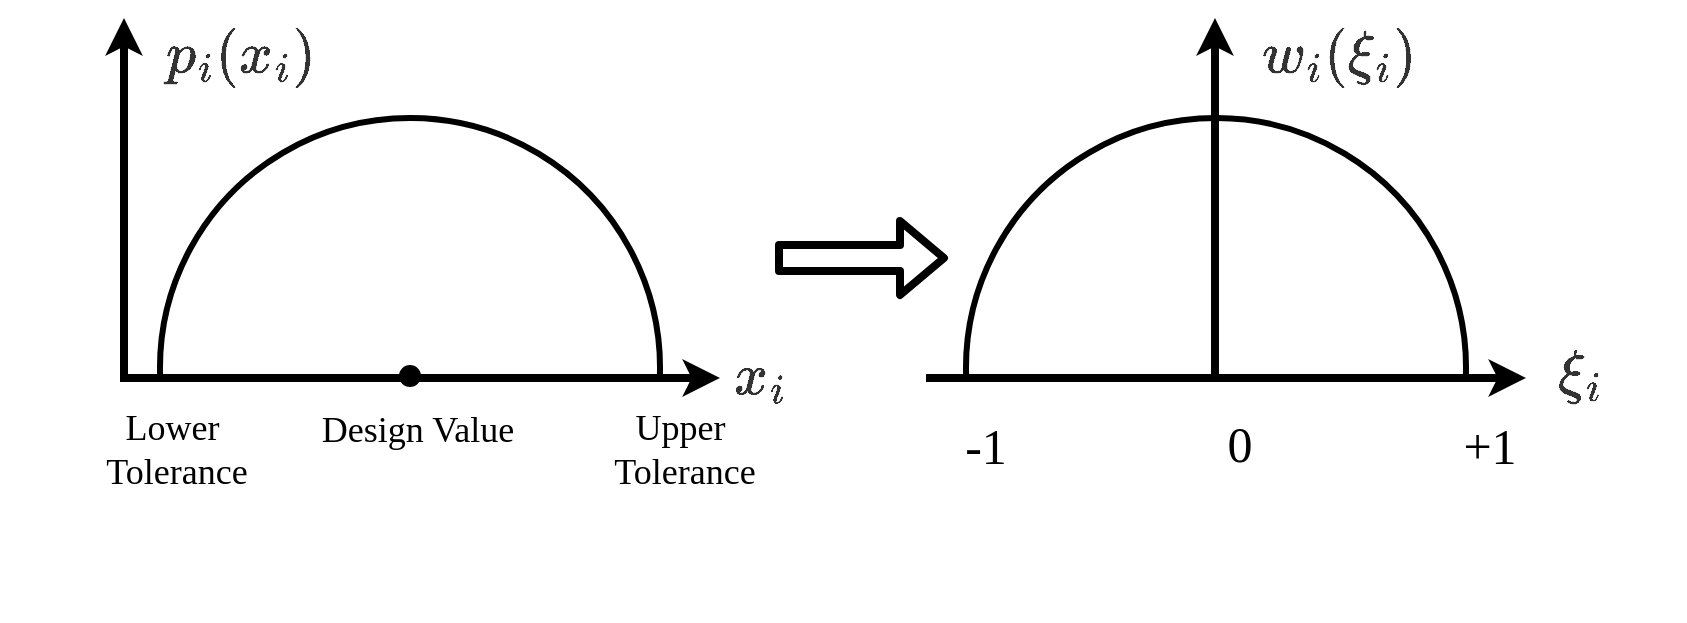<mxfile pages="1" version="11.2.8" type="github"><diagram id="w-33agAXzIRcbibJBy8W" name="第 1 页"><mxGraphModel dx="1851" dy="485" grid="1" gridSize="10" guides="1" tooltips="1" connect="1" arrows="1" fold="1" page="1" pageScale="1" pageWidth="827" pageHeight="1169" math="1" shadow="0"><root><mxCell id="0"/><mxCell id="1" parent="0"/><mxCell id="UOhnFoZq3l0INiv8OqN8-1" value="" style="endArrow=classic;html=1;strokeWidth=4;" parent="1" edge="1"><mxGeometry width="50" height="50" relative="1" as="geometry"><mxPoint x="10" y="320" as="sourcePoint"/><mxPoint x="310" y="320" as="targetPoint"/></mxGeometry></mxCell><mxCell id="UOhnFoZq3l0INiv8OqN8-2" value="" style="endArrow=classic;html=1;strokeWidth=4;" parent="1" edge="1"><mxGeometry width="50" height="50" relative="1" as="geometry"><mxPoint x="12" y="320" as="sourcePoint"/><mxPoint x="12" y="140" as="targetPoint"/></mxGeometry></mxCell><mxCell id="UOhnFoZq3l0INiv8OqN8-3" value="" style="verticalLabelPosition=bottom;verticalAlign=top;html=1;shape=mxgraph.basic.arc;startAngle=0.744;endAngle=0.257;strokeWidth=3;" parent="1" vertex="1"><mxGeometry x="30" y="190" width="250" height="250" as="geometry"/></mxCell><mxCell id="UOhnFoZq3l0INiv8OqN8-6" value="" style="endArrow=classic;html=1;strokeWidth=4;" parent="1" edge="1"><mxGeometry width="50" height="50" relative="1" as="geometry"><mxPoint x="413" y="320" as="sourcePoint"/><mxPoint x="713" y="320" as="targetPoint"/></mxGeometry></mxCell><mxCell id="UOhnFoZq3l0INiv8OqN8-7" value="" style="endArrow=classic;html=1;strokeWidth=4;" parent="1" edge="1"><mxGeometry width="50" height="50" relative="1" as="geometry"><mxPoint x="557.5" y="320" as="sourcePoint"/><mxPoint x="557.5" y="140" as="targetPoint"/></mxGeometry></mxCell><mxCell id="UOhnFoZq3l0INiv8OqN8-8" value="" style="verticalLabelPosition=bottom;verticalAlign=top;html=1;shape=mxgraph.basic.arc;startAngle=0.744;endAngle=0.257;strokeWidth=3;" parent="1" vertex="1"><mxGeometry x="433" y="190" width="250" height="250" as="geometry"/></mxCell><mxCell id="UOhnFoZq3l0INiv8OqN8-9" value="&lt;h1 style=&quot;font-size: 18px;&quot;&gt;&lt;font face=&quot;Times New Roman&quot; style=&quot;font-size: 18px; font-weight: normal;&quot;&gt;Design Value&lt;/font&gt;&lt;/h1&gt;" style="text;html=1;strokeColor=none;fillColor=none;align=center;verticalAlign=middle;whiteSpace=wrap;rounded=0;fontSize=18;fontStyle=1" parent="1" vertex="1"><mxGeometry x="72" y="335.5" width="174" height="20" as="geometry"/></mxCell><mxCell id="UOhnFoZq3l0INiv8OqN8-13" value="" style="ellipse;whiteSpace=wrap;html=1;aspect=fixed;strokeWidth=3;fillColor=#000000;" parent="1" vertex="1"><mxGeometry x="151" y="315" width="8" height="8" as="geometry"/></mxCell><mxCell id="UOhnFoZq3l0INiv8OqN8-14" value="&lt;p style=&quot;font-size: 18px;&quot;&gt;&lt;font style=&quot;font-size: 18px;&quot;&gt;Upper&amp;nbsp;&lt;br style=&quot;font-size: 18px;&quot;&gt;&lt;/font&gt;&lt;font style=&quot;font-size: 18px;&quot;&gt;Tolerance&lt;/font&gt;&lt;/p&gt;" style="text;html=1;strokeColor=none;fillColor=none;align=center;verticalAlign=top;rounded=0;fontSize=18;fontFamily=Times New Roman;spacing=0;whiteSpace=wrap;fontStyle=0" parent="1" vertex="1"><mxGeometry x="203.5" y="312" width="177" height="67" as="geometry"/></mxCell><mxCell id="UOhnFoZq3l0INiv8OqN8-15" value="&lt;p style=&quot;font-size: 18px;&quot;&gt;&lt;font style=&quot;font-size: 18px;&quot;&gt;Lower&amp;nbsp;&lt;br style=&quot;font-size: 18px;&quot;&gt;&lt;/font&gt;&lt;font style=&quot;font-size: 18px;&quot;&gt;Tolerance&lt;/font&gt;&lt;/p&gt;" style="text;html=1;strokeColor=none;fillColor=none;align=center;verticalAlign=top;rounded=0;fontSize=18;fontFamily=Times New Roman;spacing=0;whiteSpace=wrap;fontStyle=0" parent="1" vertex="1"><mxGeometry x="-50" y="311.5" width="177" height="67" as="geometry"/></mxCell><mxCell id="UOhnFoZq3l0INiv8OqN8-16" value="&lt;h1 style=&quot;font-size: 25px;&quot;&gt;&lt;font face=&quot;Times New Roman&quot; style=&quot;font-size: 25px; font-weight: normal;&quot;&gt;0&lt;/font&gt;&lt;/h1&gt;" style="text;html=1;strokeColor=none;fillColor=none;align=center;verticalAlign=middle;whiteSpace=wrap;rounded=0;fontSize=25;fontStyle=0" parent="1" vertex="1"><mxGeometry x="483" y="343" width="174" height="20" as="geometry"/></mxCell><mxCell id="UOhnFoZq3l0INiv8OqN8-17" value="&lt;h1 style=&quot;font-size: 25px;&quot;&gt;&lt;font face=&quot;Times New Roman&quot; style=&quot;font-size: 25px; font-weight: normal;&quot;&gt;+1&lt;/font&gt;&lt;/h1&gt;" style="text;html=1;strokeColor=none;fillColor=none;align=center;verticalAlign=middle;whiteSpace=wrap;rounded=0;fontSize=25;fontStyle=0" parent="1" vertex="1"><mxGeometry x="608" y="343.5" width="174" height="20" as="geometry"/></mxCell><mxCell id="UOhnFoZq3l0INiv8OqN8-18" value="&lt;h1 style=&quot;font-size: 25px;&quot;&gt;&lt;font face=&quot;Times New Roman&quot; style=&quot;font-size: 25px; font-weight: normal;&quot;&gt;-1&lt;/font&gt;&lt;/h1&gt;" style="text;html=1;strokeColor=none;fillColor=none;align=center;verticalAlign=middle;whiteSpace=wrap;rounded=0;fontSize=25;fontStyle=0" parent="1" vertex="1"><mxGeometry x="356" y="343.5" width="174" height="20" as="geometry"/></mxCell><mxCell id="UOhnFoZq3l0INiv8OqN8-21" value="&lt;span style=&quot;color: rgb(51, 51, 51); font-family: &amp;quot;courier new&amp;quot;, courier, monospace; font-size: 25px; text-align: left; background-color: rgb(255, 255, 255);&quot;&gt;&lt;b style=&quot;font-size: 25px;&quot;&gt;$$x_i $$&lt;/b&gt;&lt;/span&gt;" style="text;html=1;strokeColor=none;fillColor=none;align=center;verticalAlign=middle;whiteSpace=wrap;rounded=0;fontFamily=Times New Roman;fontSize=25;fontStyle=0" parent="1" vertex="1"><mxGeometry x="310" y="311.5" width="40" height="20" as="geometry"/></mxCell><mxCell id="UOhnFoZq3l0INiv8OqN8-22" value="&lt;span style=&quot;color: rgb(51, 51, 51); font-family: &amp;quot;courier new&amp;quot;, courier, monospace; font-size: 25px; text-align: left; background-color: rgb(255, 255, 255);&quot;&gt;&lt;b style=&quot;font-size: 25px;&quot;&gt;$$\xi_i $$&lt;/b&gt;&lt;/span&gt;" style="text;html=1;strokeColor=none;fillColor=none;align=center;verticalAlign=middle;whiteSpace=wrap;rounded=0;fontFamily=Times New Roman;fontSize=25;fontStyle=0" parent="1" vertex="1"><mxGeometry x="720" y="311" width="40" height="20" as="geometry"/></mxCell><mxCell id="UOhnFoZq3l0INiv8OqN8-23" value="&lt;span style=&quot;color: rgb(51, 51, 51); font-family: &amp;quot;courier new&amp;quot;, courier, monospace; font-size: 25px; text-align: left; background-color: rgb(255, 255, 255);&quot;&gt;&lt;b style=&quot;font-size: 25px;&quot;&gt;$$p_i(x_i)$$&lt;/b&gt;&lt;/span&gt;" style="text;html=1;strokeColor=none;fillColor=none;align=center;verticalAlign=middle;whiteSpace=wrap;rounded=0;fontFamily=Times New Roman;fontSize=25;fontStyle=0" parent="1" vertex="1"><mxGeometry x="50" y="150" width="40" height="20" as="geometry"/></mxCell><mxCell id="UOhnFoZq3l0INiv8OqN8-28" value="&lt;span style=&quot;color: rgb(51 , 51 , 51) ; font-family: &amp;#34;courier new&amp;#34; , &amp;#34;courier&amp;#34; , monospace ; font-size: 25px ; text-align: left ; background-color: rgb(255 , 255 , 255)&quot;&gt;&lt;b style=&quot;font-size: 25px&quot;&gt;$$w_i(\xi_i)$$&lt;/b&gt;&lt;/span&gt;" style="text;html=1;strokeColor=none;fillColor=none;align=center;verticalAlign=middle;whiteSpace=wrap;rounded=0;fontFamily=Times New Roman;fontSize=25;fontStyle=0" parent="1" vertex="1"><mxGeometry x="600" y="150" width="40" height="20" as="geometry"/></mxCell><mxCell id="UOhnFoZq3l0INiv8OqN8-29" value="" style="shape=flexArrow;endArrow=classic;html=1;strokeWidth=4;fontFamily=Times New Roman;fontSize=18;" parent="1" edge="1"><mxGeometry width="50" height="50" relative="1" as="geometry"><mxPoint x="337.5" y="260" as="sourcePoint"/><mxPoint x="424" y="260" as="targetPoint"/></mxGeometry></mxCell></root></mxGraphModel></diagram></mxfile>